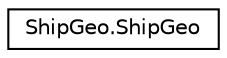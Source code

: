 digraph "Graphical Class Hierarchy"
{
 // LATEX_PDF_SIZE
  edge [fontname="Helvetica",fontsize="10",labelfontname="Helvetica",labelfontsize="10"];
  node [fontname="Helvetica",fontsize="10",shape=record];
  rankdir="LR";
  Node0 [label="ShipGeo.ShipGeo",height=0.2,width=0.4,color="black", fillcolor="white", style="filled",URL="$classShipGeo_1_1ShipGeo.html",tooltip=" "];
}
